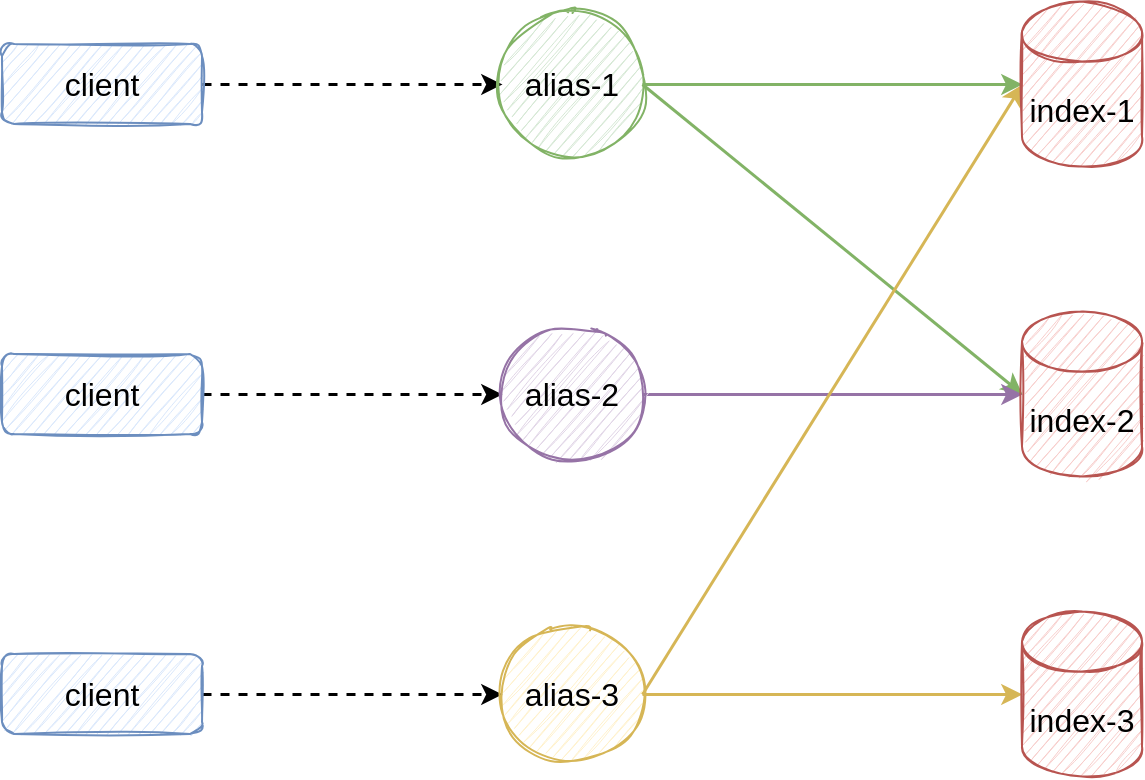 <mxfile version="16.4.3" type="github">
  <diagram id="5pmQ1EX8EYKTq1uLztX0" name="第 1 页">
    <mxGraphModel dx="1422" dy="754" grid="1" gridSize="10" guides="1" tooltips="1" connect="1" arrows="1" fold="1" page="1" pageScale="1" pageWidth="827" pageHeight="1169" math="0" shadow="0">
      <root>
        <mxCell id="0" />
        <mxCell id="1" parent="0" />
        <mxCell id="2YxzEI0K93GKoAJTI_qC-11" style="edgeStyle=orthogonalEdgeStyle;rounded=0;orthogonalLoop=1;jettySize=auto;html=1;exitX=1;exitY=0.5;exitDx=0;exitDy=0;entryX=0;entryY=0.5;entryDx=0;entryDy=0;fontSize=16;strokeWidth=1.5;dashed=1;" edge="1" parent="1" source="2YxzEI0K93GKoAJTI_qC-1" target="2YxzEI0K93GKoAJTI_qC-4">
          <mxGeometry relative="1" as="geometry" />
        </mxCell>
        <mxCell id="2YxzEI0K93GKoAJTI_qC-1" value="&lt;font style=&quot;font-size: 16px&quot;&gt;client&lt;/font&gt;" style="rounded=1;whiteSpace=wrap;html=1;fillColor=#dae8fc;strokeColor=#6c8ebf;sketch=1;" vertex="1" parent="1">
          <mxGeometry x="100" y="200" width="100" height="40" as="geometry" />
        </mxCell>
        <mxCell id="2YxzEI0K93GKoAJTI_qC-17" style="edgeStyle=none;rounded=0;orthogonalLoop=1;jettySize=auto;html=1;exitX=1;exitY=0.5;exitDx=0;exitDy=0;entryX=0;entryY=0.5;entryDx=0;entryDy=0;fontSize=16;strokeWidth=1.5;dashed=1;" edge="1" parent="1" source="2YxzEI0K93GKoAJTI_qC-2" target="2YxzEI0K93GKoAJTI_qC-5">
          <mxGeometry relative="1" as="geometry" />
        </mxCell>
        <mxCell id="2YxzEI0K93GKoAJTI_qC-2" value="&lt;font style=&quot;font-size: 16px&quot;&gt;client&lt;/font&gt;" style="rounded=1;whiteSpace=wrap;html=1;fillColor=#dae8fc;strokeColor=#6c8ebf;sketch=1;" vertex="1" parent="1">
          <mxGeometry x="100" y="355" width="100" height="40" as="geometry" />
        </mxCell>
        <mxCell id="2YxzEI0K93GKoAJTI_qC-20" style="edgeStyle=none;rounded=0;orthogonalLoop=1;jettySize=auto;html=1;exitX=1;exitY=0.5;exitDx=0;exitDy=0;entryX=0;entryY=0.5;entryDx=0;entryDy=0;fontSize=16;strokeWidth=1.5;dashed=1;" edge="1" parent="1" source="2YxzEI0K93GKoAJTI_qC-3" target="2YxzEI0K93GKoAJTI_qC-6">
          <mxGeometry relative="1" as="geometry" />
        </mxCell>
        <mxCell id="2YxzEI0K93GKoAJTI_qC-3" value="&lt;font style=&quot;font-size: 16px&quot;&gt;client&lt;/font&gt;" style="rounded=1;whiteSpace=wrap;html=1;fillColor=#dae8fc;strokeColor=#6c8ebf;sketch=1;" vertex="1" parent="1">
          <mxGeometry x="100" y="505" width="100" height="40" as="geometry" />
        </mxCell>
        <mxCell id="2YxzEI0K93GKoAJTI_qC-12" style="edgeStyle=orthogonalEdgeStyle;orthogonalLoop=1;jettySize=auto;html=1;exitX=1;exitY=0.5;exitDx=0;exitDy=0;entryX=0;entryY=0.5;entryDx=0;entryDy=0;entryPerimeter=0;fontSize=16;strokeWidth=1.5;rounded=0;fillColor=#d5e8d4;strokeColor=#82b366;" edge="1" parent="1" source="2YxzEI0K93GKoAJTI_qC-4" target="2YxzEI0K93GKoAJTI_qC-8">
          <mxGeometry relative="1" as="geometry" />
        </mxCell>
        <mxCell id="2YxzEI0K93GKoAJTI_qC-14" style="rounded=0;orthogonalLoop=1;jettySize=auto;html=1;exitX=1;exitY=0.5;exitDx=0;exitDy=0;entryX=0;entryY=0.5;entryDx=0;entryDy=0;entryPerimeter=0;fontSize=16;strokeWidth=1.5;fillColor=#d5e8d4;strokeColor=#82b366;" edge="1" parent="1" source="2YxzEI0K93GKoAJTI_qC-4" target="2YxzEI0K93GKoAJTI_qC-9">
          <mxGeometry relative="1" as="geometry" />
        </mxCell>
        <mxCell id="2YxzEI0K93GKoAJTI_qC-4" value="alias-1" style="ellipse;whiteSpace=wrap;html=1;aspect=fixed;fontSize=16;fillColor=#d5e8d4;strokeColor=#82b366;sketch=1;" vertex="1" parent="1">
          <mxGeometry x="350" y="185" width="70" height="70" as="geometry" />
        </mxCell>
        <mxCell id="2YxzEI0K93GKoAJTI_qC-19" style="edgeStyle=none;rounded=0;orthogonalLoop=1;jettySize=auto;html=1;exitX=1;exitY=0.5;exitDx=0;exitDy=0;entryX=0;entryY=0.5;entryDx=0;entryDy=0;entryPerimeter=0;fontSize=16;strokeWidth=1.5;fillColor=#e1d5e7;strokeColor=#9673a6;" edge="1" parent="1" source="2YxzEI0K93GKoAJTI_qC-5" target="2YxzEI0K93GKoAJTI_qC-9">
          <mxGeometry relative="1" as="geometry" />
        </mxCell>
        <mxCell id="2YxzEI0K93GKoAJTI_qC-5" value="alias-2" style="ellipse;whiteSpace=wrap;html=1;aspect=fixed;fontSize=16;fillColor=#e1d5e7;strokeColor=#9673a6;sketch=1;" vertex="1" parent="1">
          <mxGeometry x="350" y="340" width="70" height="70" as="geometry" />
        </mxCell>
        <mxCell id="2YxzEI0K93GKoAJTI_qC-21" style="edgeStyle=none;rounded=0;orthogonalLoop=1;jettySize=auto;html=1;exitX=1;exitY=0.5;exitDx=0;exitDy=0;entryX=0;entryY=0.5;entryDx=0;entryDy=0;entryPerimeter=0;fontSize=16;strokeWidth=1.5;fillColor=#fff2cc;strokeColor=#d6b656;" edge="1" parent="1" source="2YxzEI0K93GKoAJTI_qC-6" target="2YxzEI0K93GKoAJTI_qC-10">
          <mxGeometry relative="1" as="geometry" />
        </mxCell>
        <mxCell id="2YxzEI0K93GKoAJTI_qC-24" style="edgeStyle=none;rounded=0;orthogonalLoop=1;jettySize=auto;html=1;exitX=1;exitY=0.5;exitDx=0;exitDy=0;entryX=0;entryY=0.5;entryDx=0;entryDy=0;entryPerimeter=0;fontSize=16;strokeWidth=1.5;fillColor=#fff2cc;strokeColor=#d6b656;" edge="1" parent="1" source="2YxzEI0K93GKoAJTI_qC-6" target="2YxzEI0K93GKoAJTI_qC-8">
          <mxGeometry relative="1" as="geometry" />
        </mxCell>
        <mxCell id="2YxzEI0K93GKoAJTI_qC-6" value="alias-3" style="ellipse;whiteSpace=wrap;html=1;aspect=fixed;fontSize=16;fillColor=#fff2cc;strokeColor=#d6b656;sketch=1;" vertex="1" parent="1">
          <mxGeometry x="350" y="490" width="70" height="70" as="geometry" />
        </mxCell>
        <mxCell id="2YxzEI0K93GKoAJTI_qC-8" value="index-1" style="shape=cylinder3;whiteSpace=wrap;html=1;boundedLbl=1;backgroundOutline=1;size=15;sketch=1;fontSize=16;fillColor=#f8cecc;strokeColor=#b85450;" vertex="1" parent="1">
          <mxGeometry x="610" y="178.75" width="60" height="82.5" as="geometry" />
        </mxCell>
        <mxCell id="2YxzEI0K93GKoAJTI_qC-9" value="index-2" style="shape=cylinder3;whiteSpace=wrap;html=1;boundedLbl=1;backgroundOutline=1;size=15;sketch=1;fontSize=16;fillColor=#f8cecc;strokeColor=#b85450;" vertex="1" parent="1">
          <mxGeometry x="610" y="333.75" width="60" height="82.5" as="geometry" />
        </mxCell>
        <mxCell id="2YxzEI0K93GKoAJTI_qC-10" value="index-3" style="shape=cylinder3;whiteSpace=wrap;html=1;boundedLbl=1;backgroundOutline=1;size=15;sketch=1;fontSize=16;fillColor=#f8cecc;strokeColor=#b85450;" vertex="1" parent="1">
          <mxGeometry x="610" y="483.75" width="60" height="82.5" as="geometry" />
        </mxCell>
      </root>
    </mxGraphModel>
  </diagram>
</mxfile>
